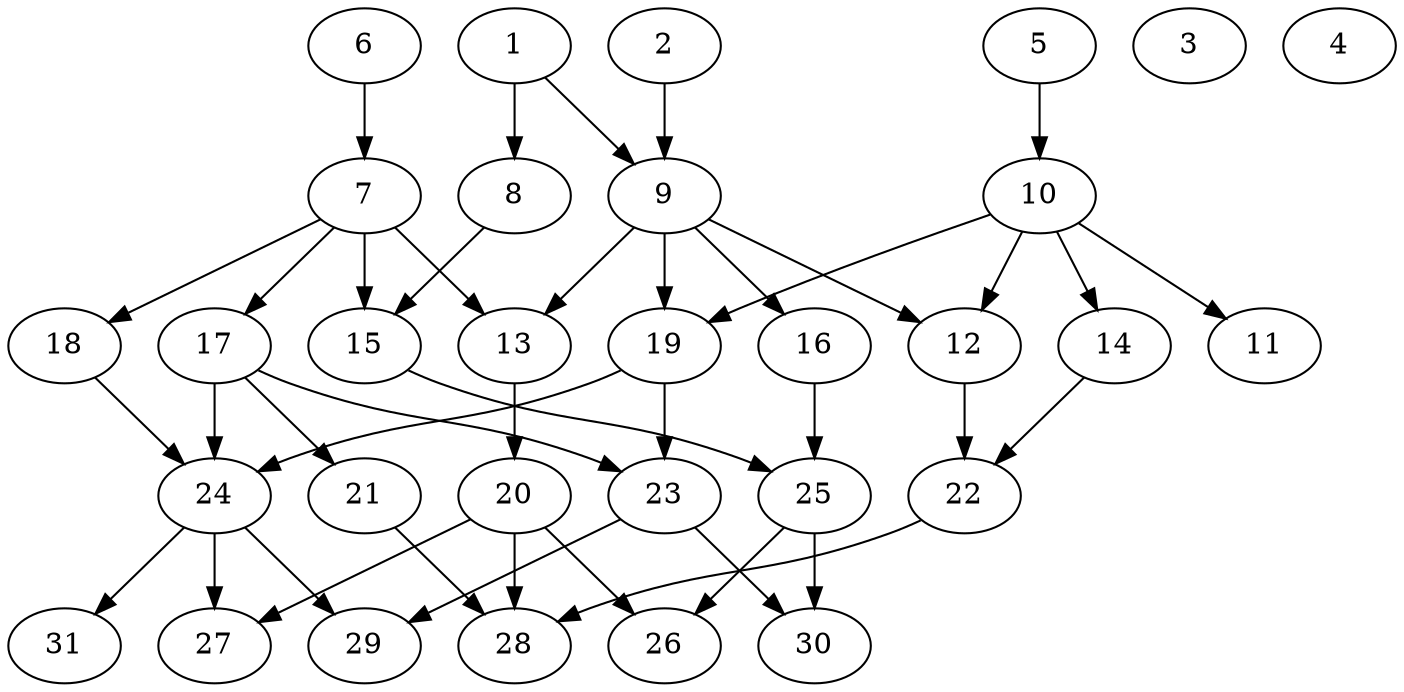 // DAG (tier=2-normal, mode=data, n=31, ccr=0.419, fat=0.597, density=0.424, regular=0.538, jump=0.177, mindata=2097152, maxdata=16777216)
// DAG automatically generated by daggen at Sun Aug 24 16:33:34 2025
// /home/ermia/Project/Environments/daggen/bin/daggen --dot --ccr 0.419 --fat 0.597 --regular 0.538 --density 0.424 --jump 0.177 --mindata 2097152 --maxdata 16777216 -n 31 
digraph G {
  1 [size="60723525158699400", alpha="0.11", expect_size="30361762579349700"]
  1 -> 8 [size ="1516617678716928"]
  1 -> 9 [size ="1516617678716928"]
  2 [size="78872917727588304", alpha="0.20", expect_size="39436458863794152"]
  2 -> 9 [size ="1274276741120000"]
  3 [size="2293309296135336448", alpha="0.00", expect_size="1146654648067668224"]
  4 [size="2667559202442372096", alpha="0.19", expect_size="1333779601221186048"]
  5 [size="88704767347843760", alpha="0.10", expect_size="44352383673921880"]
  5 -> 10 [size ="109200080371712"]
  6 [size="4102294677775227813888", alpha="0.15", expect_size="2051147338887613906944"]
  6 -> 7 [size ="2050097688870912"]
  7 [size="90947108985866048", alpha="0.02", expect_size="45473554492933024"]
  7 -> 13 [size ="51053814874112"]
  7 -> 15 [size ="51053814874112"]
  7 -> 17 [size ="51053814874112"]
  7 -> 18 [size ="51053814874112"]
  8 [size="1025328701190623488", alpha="0.04", expect_size="512664350595311744"]
  8 -> 15 [size ="545359923249152"]
  9 [size="182057635548151552", alpha="0.18", expect_size="91028817774075776"]
  9 -> 12 [size ="157931660115968"]
  9 -> 13 [size ="157931660115968"]
  9 -> 16 [size ="157931660115968"]
  9 -> 19 [size ="157931660115968"]
  10 [size="10243545523051432", alpha="0.18", expect_size="5121772761525716"]
  10 -> 11 [size ="316556277972992"]
  10 -> 12 [size ="316556277972992"]
  10 -> 14 [size ="316556277972992"]
  10 -> 19 [size ="316556277972992"]
  11 [size="120194937043742368", alpha="0.15", expect_size="60097468521871184"]
  12 [size="45291003128980701184", alpha="0.04", expect_size="22645501564490350592"]
  12 -> 22 [size ="101647791423488"]
  13 [size="1899367153413167616", alpha="0.18", expect_size="949683576706583808"]
  13 -> 20 [size ="1986343051722752"]
  14 [size="4066590406068245504", alpha="0.16", expect_size="2033295203034122752"]
  14 -> 22 [size ="1405052950413312"]
  15 [size="45015143378918176", alpha="0.19", expect_size="22507571689459088"]
  15 -> 25 [size ="837854469029888"]
  16 [size="1413073291468758016", alpha="0.11", expect_size="706536645734379008"]
  16 -> 25 [size ="516005499502592"]
  17 [size="709320458294274688", alpha="0.11", expect_size="354660229147137344"]
  17 -> 21 [size ="261097445654528"]
  17 -> 23 [size ="261097445654528"]
  17 -> 24 [size ="261097445654528"]
  18 [size="11805884129083968", alpha="0.10", expect_size="5902942064541984"]
  18 -> 24 [size ="458367499763712"]
  19 [size="1134777942317511737344", alpha="0.13", expect_size="567388971158755868672"]
  19 -> 23 [size ="870356634042368"]
  19 -> 24 [size ="870356634042368"]
  20 [size="62815448226575941632", alpha="0.01", expect_size="31407724113287970816"]
  20 -> 26 [size ="126415685025792"]
  20 -> 27 [size ="126415685025792"]
  20 -> 28 [size ="126415685025792"]
  21 [size="277704114151226784", alpha="0.18", expect_size="138852057075613392"]
  21 -> 28 [size ="152161639989248"]
  22 [size="31679964325856960", alpha="0.02", expect_size="15839982162928480"]
  22 -> 28 [size ="816364440780800"]
  23 [size="18570555013181888", alpha="0.15", expect_size="9285277506590944"]
  23 -> 29 [size ="447518949244928"]
  23 -> 30 [size ="447518949244928"]
  24 [size="926717929195845976064", alpha="0.15", expect_size="463358964597922988032"]
  24 -> 27 [size ="760422625968128"]
  24 -> 29 [size ="760422625968128"]
  24 -> 31 [size ="760422625968128"]
  25 [size="127488331230478336000", alpha="0.11", expect_size="63744165615239168000"]
  25 -> 26 [size ="202645490892800"]
  25 -> 30 [size ="202645490892800"]
  26 [size="41461973598076928000", alpha="0.13", expect_size="20730986799038464000"]
  27 [size="72284087454655315968", alpha="0.05", expect_size="36142043727327657984"]
  28 [size="213205863485036036096", alpha="0.08", expect_size="106602931742518018048"]
  29 [size="34996565064723616", alpha="0.07", expect_size="17498282532361808"]
  30 [size="751509745124895488", alpha="0.04", expect_size="375754872562447744"]
  31 [size="1484015652889801261056", alpha="0.03", expect_size="742007826444900630528"]
}